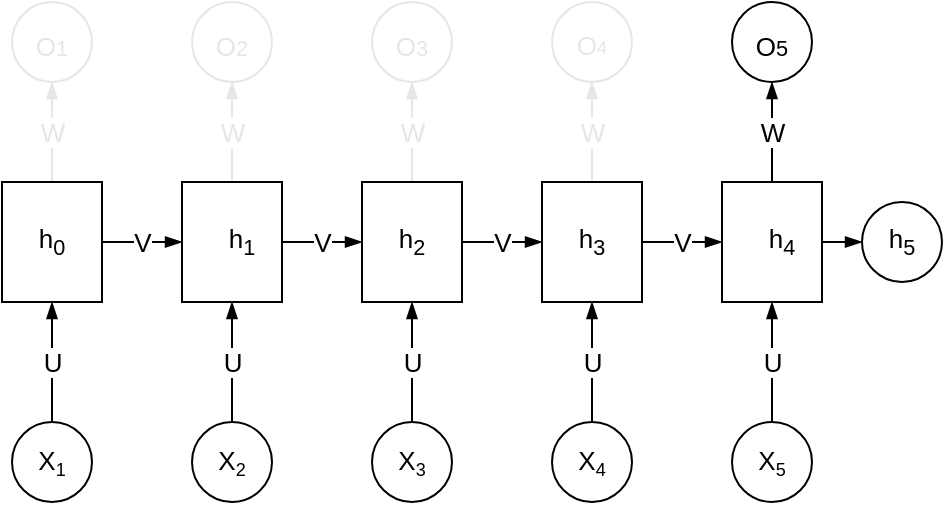 <mxfile version="13.5.7" type="device"><diagram id="mQ-2b0Sf2nKpF3ZHgqlD" name="Page-1"><mxGraphModel dx="634" dy="553" grid="1" gridSize="10" guides="1" tooltips="1" connect="1" arrows="1" fold="1" page="1" pageScale="1" pageWidth="850" pageHeight="1100" math="0" shadow="0"><root><mxCell id="0"/><mxCell id="1" parent="0"/><mxCell id="pMut3fS-nZEb8Tt19PTy-10" value="V" style="edgeStyle=orthogonalEdgeStyle;rounded=0;orthogonalLoop=1;jettySize=auto;html=1;fontSize=13;endArrow=blockThin;endFill=1;" parent="1" source="pMut3fS-nZEb8Tt19PTy-1" target="pMut3fS-nZEb8Tt19PTy-6" edge="1"><mxGeometry relative="1" as="geometry"/></mxCell><mxCell id="pMut3fS-nZEb8Tt19PTy-38" value="W" style="edgeStyle=orthogonalEdgeStyle;rounded=0;orthogonalLoop=1;jettySize=auto;html=1;exitX=0.5;exitY=0;exitDx=0;exitDy=0;entryX=0.5;entryY=1;entryDx=0;entryDy=0;endArrow=blockThin;endFill=1;fontSize=13;labelBackgroundColor=#ffffff;strokeColor=#E6E6E6;fontColor=#E6E6E6;" parent="1" source="pMut3fS-nZEb8Tt19PTy-1" target="pMut3fS-nZEb8Tt19PTy-32" edge="1"><mxGeometry relative="1" as="geometry"/></mxCell><mxCell id="pMut3fS-nZEb8Tt19PTy-1" value="&lt;span style=&quot;color: rgba(0 , 0 , 0 , 0) ; font-family: monospace ; font-size: 0px&quot;&gt;hlkjqwkejlw&lt;/span&gt;" style="rounded=0;whiteSpace=wrap;html=1;fontSize=13;fillColor=none;" parent="1" vertex="1"><mxGeometry x="60" y="200" width="50" height="60" as="geometry"/></mxCell><mxCell id="pMut3fS-nZEb8Tt19PTy-11" value="V" style="edgeStyle=orthogonalEdgeStyle;rounded=0;orthogonalLoop=1;jettySize=auto;html=1;entryX=0;entryY=0.5;entryDx=0;entryDy=0;endArrow=blockThin;endFill=1;fontSize=13;" parent="1" source="pMut3fS-nZEb8Tt19PTy-6" target="pMut3fS-nZEb8Tt19PTy-7" edge="1"><mxGeometry relative="1" as="geometry"/></mxCell><mxCell id="pMut3fS-nZEb8Tt19PTy-39" value="W" style="edgeStyle=orthogonalEdgeStyle;rounded=0;orthogonalLoop=1;jettySize=auto;html=1;entryX=0.5;entryY=1;entryDx=0;entryDy=0;endArrow=blockThin;endFill=1;fontSize=13;labelBackgroundColor=#ffffff;strokeColor=#E6E6E6;fontColor=#E6E6E6;" parent="1" source="pMut3fS-nZEb8Tt19PTy-6" target="pMut3fS-nZEb8Tt19PTy-33" edge="1"><mxGeometry relative="1" as="geometry"/></mxCell><mxCell id="pMut3fS-nZEb8Tt19PTy-6" value="&lt;span style=&quot;color: rgba(0 , 0 , 0 , 0) ; font-family: monospace ; font-size: 0px&quot;&gt;%3CmxGraphModel%3E%3Croot%3E%3CmxCell%20id%3D%220%22%2F%3E%3CmxCell%20id%3D%221%22%20parent%3D%220%22%2F%3E%3CmxCell%20id%3D%222%22%20value%3D%22%22%20style%3D%22rounded%3D0%3BwhiteSpace%3Dwrap%3Bhtml%3D1%3BfontSize%3D13%3B%22%20vertex%3D%221%22%20parent%3D%221%22%3E%3CmxGeometry%20x%3D%2260%22%20y%3D%22200%22%20width%3D%2250%22%20height%3D%2260%22%20as%3D%22geometry%22%2F%3E%3C%2FmxCell%3E%3C%2Froot%3E%3C%2FmxGraphModel%3E&lt;/span&gt;" style="rounded=0;whiteSpace=wrap;html=1;fontSize=13;fillColor=none;" parent="1" vertex="1"><mxGeometry x="150" y="200" width="50" height="60" as="geometry"/></mxCell><mxCell id="pMut3fS-nZEb8Tt19PTy-12" value="V" style="edgeStyle=orthogonalEdgeStyle;rounded=0;orthogonalLoop=1;jettySize=auto;html=1;exitX=1;exitY=0.5;exitDx=0;exitDy=0;entryX=0;entryY=0.5;entryDx=0;entryDy=0;endArrow=blockThin;endFill=1;fontSize=13;" parent="1" source="pMut3fS-nZEb8Tt19PTy-7" target="pMut3fS-nZEb8Tt19PTy-8" edge="1"><mxGeometry relative="1" as="geometry"/></mxCell><mxCell id="pMut3fS-nZEb8Tt19PTy-40" value="W" style="edgeStyle=orthogonalEdgeStyle;rounded=0;orthogonalLoop=1;jettySize=auto;html=1;entryX=0.5;entryY=1;entryDx=0;entryDy=0;endArrow=blockThin;endFill=1;fontSize=13;labelBackgroundColor=#ffffff;strokeColor=#E6E6E6;fontColor=#E6E6E6;" parent="1" source="pMut3fS-nZEb8Tt19PTy-7" target="pMut3fS-nZEb8Tt19PTy-34" edge="1"><mxGeometry relative="1" as="geometry"/></mxCell><mxCell id="pMut3fS-nZEb8Tt19PTy-7" value="&lt;span style=&quot;color: rgba(0 , 0 , 0 , 0) ; font-family: monospace ; font-size: 0px&quot;&gt;%3CmxGraphModel%3E%3Croot%3E%3CmxCell%20id%3D%220%22%2F%3E%3CmxCell%20id%3D%221%22%20parent%3D%220%22%2F%3E%3CmxCell%20id%3D%222%22%20value%3D%22%22%20style%3D%22rounded%3D0%3BwhiteSpace%3Dwrap%3Bhtml%3D1%3BfontSize%3D13%3B%22%20vertex%3D%221%22%20parent%3D%221%22%3E%3CmxGeometry%20x%3D%2260%22%20y%3D%22200%22%20width%3D%2250%22%20height%3D%2260%22%20as%3D%22geometry%22%2F%3E%3C%2FmxCell%3E%3C%2Froot%3E%3C%2FmxGraphModel%3E&lt;/span&gt;" style="rounded=0;whiteSpace=wrap;html=1;fontSize=13;fillColor=none;" parent="1" vertex="1"><mxGeometry x="240" y="200" width="50" height="60" as="geometry"/></mxCell><mxCell id="pMut3fS-nZEb8Tt19PTy-13" value="V" style="edgeStyle=orthogonalEdgeStyle;rounded=0;orthogonalLoop=1;jettySize=auto;html=1;entryX=0;entryY=0.5;entryDx=0;entryDy=0;endArrow=blockThin;endFill=1;fontSize=13;" parent="1" source="pMut3fS-nZEb8Tt19PTy-8" target="pMut3fS-nZEb8Tt19PTy-9" edge="1"><mxGeometry relative="1" as="geometry"/></mxCell><mxCell id="pMut3fS-nZEb8Tt19PTy-41" value="W" style="edgeStyle=orthogonalEdgeStyle;rounded=0;orthogonalLoop=1;jettySize=auto;html=1;entryX=0.5;entryY=1;entryDx=0;entryDy=0;endArrow=blockThin;endFill=1;fontSize=13;labelBackgroundColor=#ffffff;strokeColor=#E6E6E6;fontColor=#E6E6E6;" parent="1" source="pMut3fS-nZEb8Tt19PTy-8" target="pMut3fS-nZEb8Tt19PTy-35" edge="1"><mxGeometry relative="1" as="geometry"/></mxCell><mxCell id="pMut3fS-nZEb8Tt19PTy-8" value="&lt;span style=&quot;color: rgba(0 , 0 , 0 , 0) ; font-family: monospace ; font-size: 0px&quot;&gt;%3CmxGraphModel%3E%3Croot%3E%3CmxCell%20id%3D%220%22%2F%3E%3CmxCell%20id%3D%221%22%20parent%3D%220%22%2F%3E%3CmxCell%20id%3D%222%22%20value%3D%22%22%20style%3D%22rounded%3D0%3BwhiteSpace%3Dwrap%3Bhtml%3D1%3BfontSize%3D13%3B%22%20vertex%3D%221%22%20parent%3D%221%22%3E%3CmxGeometry%20x%3D%2260%22%20y%3D%22200%22%20width%3D%2250%22%20height%3D%2260%22%20as%3D%22geometry%22%2F%3E%3C%2FmxCell%3E%3C%2Froot%3E%3C%2FmxGraphModel%3E&lt;/span&gt;" style="rounded=0;whiteSpace=wrap;html=1;fontSize=13;fillColor=none;" parent="1" vertex="1"><mxGeometry x="330" y="200" width="50" height="60" as="geometry"/></mxCell><mxCell id="pMut3fS-nZEb8Tt19PTy-42" value="W" style="edgeStyle=orthogonalEdgeStyle;rounded=0;orthogonalLoop=1;jettySize=auto;html=1;entryX=0.5;entryY=1;entryDx=0;entryDy=0;endArrow=blockThin;endFill=1;fontSize=13;" parent="1" source="pMut3fS-nZEb8Tt19PTy-9" target="pMut3fS-nZEb8Tt19PTy-36" edge="1"><mxGeometry relative="1" as="geometry"/></mxCell><mxCell id="pMut3fS-nZEb8Tt19PTy-9" value="&lt;span style=&quot;color: rgba(0 , 0 , 0 , 0) ; font-family: monospace ; font-size: 0px&quot;&gt;%3CmxGraphModel%3E%3Croot%3E%3CmxCell%20id%3D%220%22%2F%3E%3CmxCell%20id%3D%221%22%20parent%3D%220%22%2F%3E%3CmxCell%20id%3D%222%22%20value%3D%22%22%20style%3D%22rounded%3D0%3BwhiteSpace%3Dwrap%3Bhtml%3D1%3BfontSize%3D13%3B%22%20vertex%3D%221%22%20parent%3D%221%22%3E%3CmxGeometry%20x%3D%2260%22%20y%3D%22200%22%20width%3D%2250%22%20height%3D%2260%22%20as%3D%22geometry%22%2F%3E%3C%2FmxCell%3E%3C%2Froot%3E%3C%2FmxGraphModel%3E&lt;/span&gt;" style="rounded=0;whiteSpace=wrap;html=1;fontSize=13;fillColor=none;" parent="1" vertex="1"><mxGeometry x="420" y="200" width="50" height="60" as="geometry"/></mxCell><mxCell id="pMut3fS-nZEb8Tt19PTy-16" value="U" style="edgeStyle=orthogonalEdgeStyle;rounded=0;orthogonalLoop=1;jettySize=auto;html=1;exitX=0.5;exitY=0;exitDx=0;exitDy=0;entryX=0.5;entryY=1;entryDx=0;entryDy=0;endArrow=blockThin;endFill=1;fontSize=13;" parent="1" source="pMut3fS-nZEb8Tt19PTy-15" target="pMut3fS-nZEb8Tt19PTy-1" edge="1"><mxGeometry relative="1" as="geometry"/></mxCell><mxCell id="pMut3fS-nZEb8Tt19PTy-24" value="U" style="edgeStyle=orthogonalEdgeStyle;rounded=0;orthogonalLoop=1;jettySize=auto;html=1;exitX=0.5;exitY=0;exitDx=0;exitDy=0;entryX=0.5;entryY=1;entryDx=0;entryDy=0;endArrow=blockThin;endFill=1;fontSize=13;" parent="1" source="pMut3fS-nZEb8Tt19PTy-17" target="pMut3fS-nZEb8Tt19PTy-6" edge="1"><mxGeometry relative="1" as="geometry"/></mxCell><mxCell id="pMut3fS-nZEb8Tt19PTy-23" value="U" style="edgeStyle=orthogonalEdgeStyle;rounded=0;orthogonalLoop=1;jettySize=auto;html=1;exitX=0.5;exitY=0;exitDx=0;exitDy=0;entryX=0.5;entryY=1;entryDx=0;entryDy=0;endArrow=blockThin;endFill=1;fontSize=13;" parent="1" source="pMut3fS-nZEb8Tt19PTy-18" target="pMut3fS-nZEb8Tt19PTy-7" edge="1"><mxGeometry relative="1" as="geometry"/></mxCell><mxCell id="pMut3fS-nZEb8Tt19PTy-22" value="U" style="edgeStyle=orthogonalEdgeStyle;rounded=0;orthogonalLoop=1;jettySize=auto;html=1;exitX=0.5;exitY=0;exitDx=0;exitDy=0;entryX=0.5;entryY=1;entryDx=0;entryDy=0;endArrow=blockThin;endFill=1;fontSize=13;" parent="1" source="pMut3fS-nZEb8Tt19PTy-19" target="pMut3fS-nZEb8Tt19PTy-8" edge="1"><mxGeometry relative="1" as="geometry"/></mxCell><mxCell id="pMut3fS-nZEb8Tt19PTy-21" value="U" style="edgeStyle=orthogonalEdgeStyle;rounded=0;orthogonalLoop=1;jettySize=auto;html=1;exitX=0.5;exitY=0;exitDx=0;exitDy=0;entryX=0.5;entryY=1;entryDx=0;entryDy=0;endArrow=blockThin;endFill=1;fontSize=13;" parent="1" source="pMut3fS-nZEb8Tt19PTy-20" target="pMut3fS-nZEb8Tt19PTy-9" edge="1"><mxGeometry relative="1" as="geometry"/></mxCell><mxCell id="pMut3fS-nZEb8Tt19PTy-25" value="" style="group" parent="1" vertex="1" connectable="0"><mxGeometry x="65" y="320" width="400" height="40" as="geometry"/></mxCell><mxCell id="pMut3fS-nZEb8Tt19PTy-15" value="X&lt;span style=&quot;font-size: 10.833px&quot;&gt;&lt;sub&gt;1&lt;/sub&gt;&lt;/span&gt;" style="ellipse;whiteSpace=wrap;html=1;aspect=fixed;fillColor=none;fontSize=13;" parent="pMut3fS-nZEb8Tt19PTy-25" vertex="1"><mxGeometry width="40" height="40" as="geometry"/></mxCell><mxCell id="pMut3fS-nZEb8Tt19PTy-17" value="X&lt;span style=&quot;font-size: 10.833px&quot;&gt;&lt;sub&gt;2&lt;/sub&gt;&lt;/span&gt;" style="ellipse;whiteSpace=wrap;html=1;aspect=fixed;fillColor=none;fontSize=13;" parent="pMut3fS-nZEb8Tt19PTy-25" vertex="1"><mxGeometry x="90" width="40" height="40" as="geometry"/></mxCell><mxCell id="pMut3fS-nZEb8Tt19PTy-18" value="X&lt;span style=&quot;font-size: 10.833px&quot;&gt;&lt;sub&gt;3&lt;/sub&gt;&lt;/span&gt;" style="ellipse;whiteSpace=wrap;html=1;aspect=fixed;fillColor=none;fontSize=13;" parent="pMut3fS-nZEb8Tt19PTy-25" vertex="1"><mxGeometry x="180" width="40" height="40" as="geometry"/></mxCell><mxCell id="pMut3fS-nZEb8Tt19PTy-19" value="X&lt;span style=&quot;font-size: 10.833px&quot;&gt;&lt;sub&gt;4&lt;/sub&gt;&lt;/span&gt;" style="ellipse;whiteSpace=wrap;html=1;aspect=fixed;fillColor=none;fontSize=13;" parent="pMut3fS-nZEb8Tt19PTy-25" vertex="1"><mxGeometry x="270" width="40" height="40" as="geometry"/></mxCell><mxCell id="pMut3fS-nZEb8Tt19PTy-20" value="X&lt;span style=&quot;font-size: 10.833px&quot;&gt;&lt;sub&gt;5&lt;/sub&gt;&lt;/span&gt;" style="ellipse;whiteSpace=wrap;html=1;aspect=fixed;fillColor=none;fontSize=13;" parent="pMut3fS-nZEb8Tt19PTy-25" vertex="1"><mxGeometry x="360" width="40" height="40" as="geometry"/></mxCell><mxCell id="pMut3fS-nZEb8Tt19PTy-26" value="h&lt;sub&gt;0&lt;/sub&gt;" style="text;html=1;strokeColor=none;fillColor=none;align=center;verticalAlign=middle;whiteSpace=wrap;rounded=0;fontSize=13;" parent="1" vertex="1"><mxGeometry x="65" y="220" width="40" height="20" as="geometry"/></mxCell><mxCell id="pMut3fS-nZEb8Tt19PTy-27" value="h&lt;sub&gt;1&lt;/sub&gt;" style="text;html=1;strokeColor=none;fillColor=none;align=center;verticalAlign=middle;whiteSpace=wrap;rounded=0;fontSize=13;" parent="1" vertex="1"><mxGeometry x="160" y="220" width="40" height="20" as="geometry"/></mxCell><mxCell id="pMut3fS-nZEb8Tt19PTy-28" value="h&lt;sub&gt;2&lt;/sub&gt;" style="text;html=1;strokeColor=none;fillColor=none;align=center;verticalAlign=middle;whiteSpace=wrap;rounded=0;fontSize=13;" parent="1" vertex="1"><mxGeometry x="245" y="220" width="40" height="20" as="geometry"/></mxCell><mxCell id="pMut3fS-nZEb8Tt19PTy-29" value="h&lt;sub&gt;3&lt;/sub&gt;" style="text;html=1;strokeColor=none;fillColor=none;align=center;verticalAlign=middle;whiteSpace=wrap;rounded=0;fontSize=13;" parent="1" vertex="1"><mxGeometry x="335" y="220" width="40" height="20" as="geometry"/></mxCell><mxCell id="pMut3fS-nZEb8Tt19PTy-43" style="edgeStyle=orthogonalEdgeStyle;rounded=0;orthogonalLoop=1;jettySize=auto;html=1;labelBackgroundColor=none;endArrow=blockThin;endFill=1;fontSize=13;" parent="1" source="pMut3fS-nZEb8Tt19PTy-30" edge="1"><mxGeometry relative="1" as="geometry"><mxPoint x="490" y="230" as="targetPoint"/></mxGeometry></mxCell><mxCell id="pMut3fS-nZEb8Tt19PTy-30" value="h&lt;sub&gt;4&lt;/sub&gt;" style="text;html=1;strokeColor=none;fillColor=none;align=center;verticalAlign=middle;whiteSpace=wrap;rounded=0;fontSize=13;" parent="1" vertex="1"><mxGeometry x="430" y="220" width="40" height="20" as="geometry"/></mxCell><mxCell id="pMut3fS-nZEb8Tt19PTy-50" value="h&lt;sub&gt;5&lt;/sub&gt;" style="ellipse;whiteSpace=wrap;html=1;aspect=fixed;labelBackgroundColor=#ffffff;fillColor=none;fontSize=13;strokeWidth=1;" parent="1" vertex="1"><mxGeometry x="490" y="210" width="40" height="40" as="geometry"/></mxCell><mxCell id="pMut3fS-nZEb8Tt19PTy-32" value="&lt;sub&gt;&lt;span style=&quot;font-size: 13px&quot;&gt;O&lt;/span&gt;&lt;span style=&quot;font-size: 10.833px&quot;&gt;1&lt;/span&gt;&lt;/sub&gt;" style="ellipse;whiteSpace=wrap;html=1;aspect=fixed;fillColor=none;fontSize=13;labelBackgroundColor=#ffffff;strokeColor=#E6E6E6;fontColor=#E6E6E6;" parent="1" vertex="1"><mxGeometry x="65" y="110" width="40" height="40" as="geometry"/></mxCell><mxCell id="pMut3fS-nZEb8Tt19PTy-33" value="&lt;sub&gt;&lt;span style=&quot;font-size: 13px&quot;&gt;O&lt;/span&gt;&lt;span style=&quot;font-size: 10.833px&quot;&gt;2&lt;/span&gt;&lt;/sub&gt;" style="ellipse;whiteSpace=wrap;html=1;aspect=fixed;fillColor=none;fontSize=13;labelBackgroundColor=#ffffff;strokeColor=#E6E6E6;fontColor=#E6E6E6;" parent="1" vertex="1"><mxGeometry x="155" y="110" width="40" height="40" as="geometry"/></mxCell><mxCell id="pMut3fS-nZEb8Tt19PTy-34" value="&lt;sub&gt;&lt;span style=&quot;font-size: 13px&quot;&gt;O&lt;/span&gt;&lt;span style=&quot;font-size: 10.833px&quot;&gt;3&lt;/span&gt;&lt;/sub&gt;" style="ellipse;whiteSpace=wrap;html=1;aspect=fixed;fillColor=none;fontSize=13;labelBackgroundColor=#ffffff;strokeColor=#E6E6E6;fontColor=#E6E6E6;" parent="1" vertex="1"><mxGeometry x="245" y="110" width="40" height="40" as="geometry"/></mxCell><mxCell id="pMut3fS-nZEb8Tt19PTy-35" value="&lt;span style=&quot;vertical-align: sub ; font-size: 13px&quot;&gt;O&lt;/span&gt;&lt;span style=&quot;font-size: 10.833px&quot;&gt;&lt;sub&gt;4&lt;/sub&gt;&lt;/span&gt;" style="ellipse;whiteSpace=wrap;html=1;aspect=fixed;fillColor=none;fontSize=13;labelBackgroundColor=#ffffff;strokeColor=#E6E6E6;fontColor=#E6E6E6;" parent="1" vertex="1"><mxGeometry x="335" y="110" width="40" height="40" as="geometry"/></mxCell><mxCell id="pMut3fS-nZEb8Tt19PTy-36" value="&lt;sub&gt;&lt;font color=&quot;#000000&quot; style=&quot;font-weight: normal&quot;&gt;&lt;span style=&quot;font-size: 13px&quot;&gt;O&lt;/span&gt;&lt;span style=&quot;font-size: 10.833px&quot;&gt;5&lt;/span&gt;&lt;/font&gt;&lt;/sub&gt;" style="ellipse;whiteSpace=wrap;html=1;aspect=fixed;fillColor=none;fontSize=13;strokeWidth=1;fontColor=#007FFF;fontStyle=1" parent="1" vertex="1"><mxGeometry x="425" y="110" width="40" height="40" as="geometry"/></mxCell></root></mxGraphModel></diagram></mxfile>